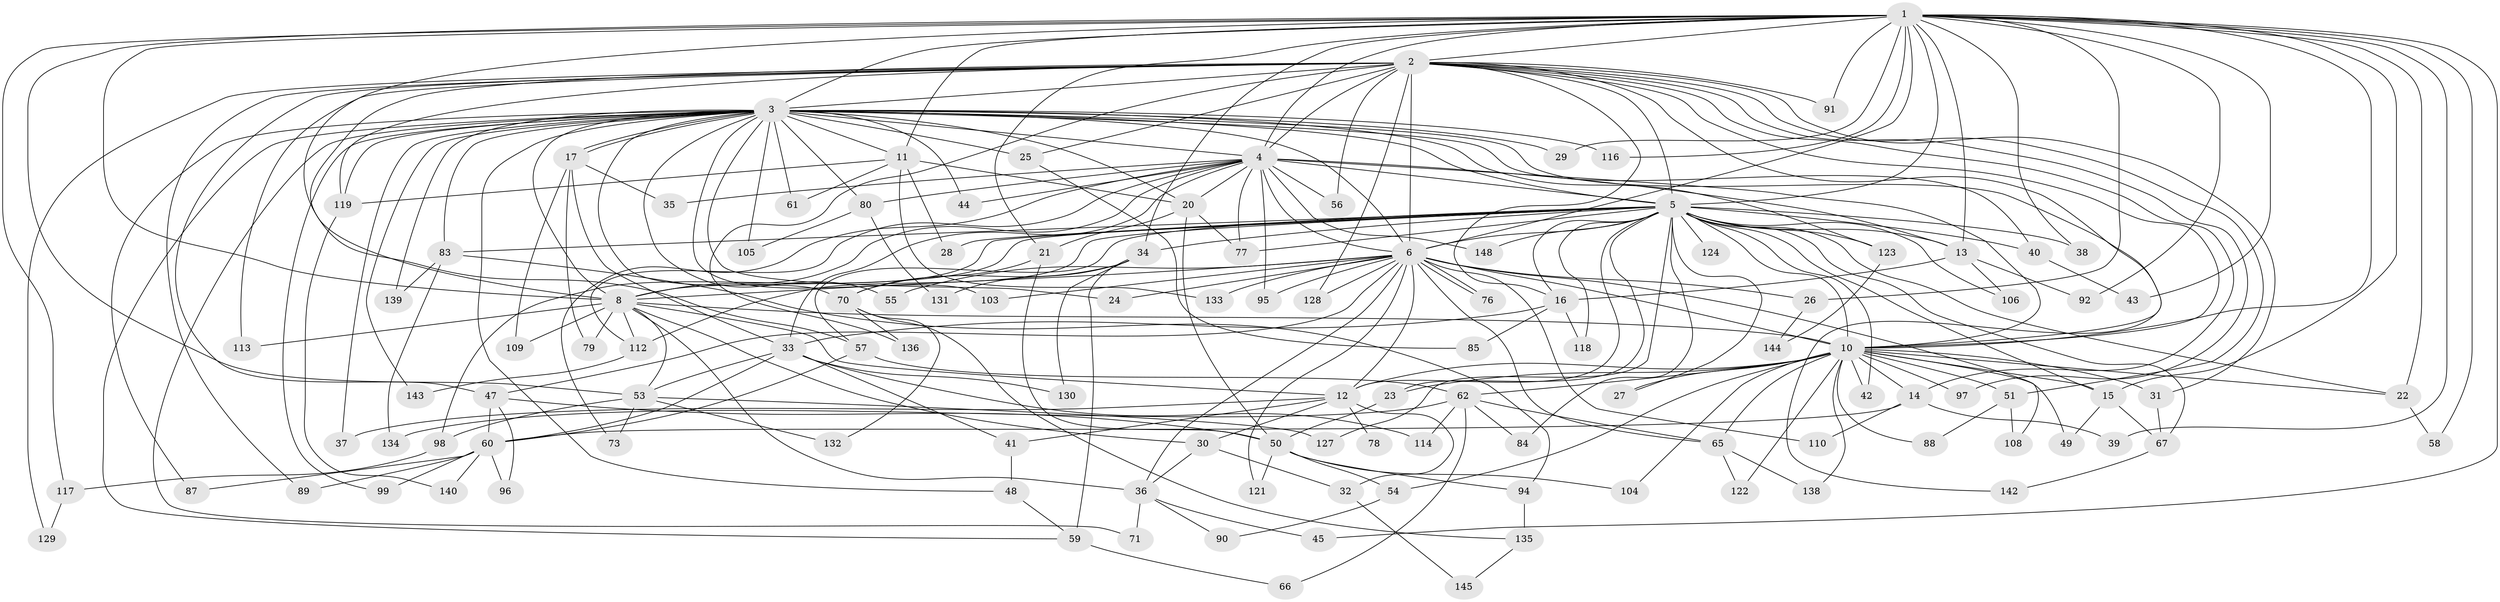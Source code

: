 // original degree distribution, {16: 0.006756756756756757, 28: 0.013513513513513514, 40: 0.006756756756756757, 21: 0.013513513513513514, 23: 0.006756756756756757, 26: 0.006756756756756757, 17: 0.006756756756756757, 22: 0.006756756756756757, 7: 0.033783783783783786, 5: 0.04054054054054054, 6: 0.033783783783783786, 2: 0.5743243243243243, 4: 0.0945945945945946, 3: 0.14189189189189189, 8: 0.013513513513513514}
// Generated by graph-tools (version 1.1) at 2025/10/02/27/25 16:10:57]
// undirected, 118 vertices, 267 edges
graph export_dot {
graph [start="1"]
  node [color=gray90,style=filled];
  1 [super="+9"];
  2 [super="+86"];
  3 [super="+68"];
  4 [super="+72"];
  5 [super="+7"];
  6 [super="+52"];
  8 [super="+74"];
  10 [super="+102"];
  11;
  12 [super="+18"];
  13 [super="+69"];
  14;
  15 [super="+19"];
  16 [super="+146"];
  17 [super="+46"];
  20 [super="+75"];
  21;
  22 [super="+93"];
  23;
  24;
  25;
  26;
  27;
  28;
  29;
  30;
  31;
  32;
  33 [super="+64"];
  34;
  35;
  36 [super="+111"];
  37;
  38;
  39;
  40;
  41;
  42;
  43;
  44;
  45;
  47 [super="+115"];
  48;
  49;
  50 [super="+81"];
  51;
  53 [super="+107"];
  54;
  55;
  56;
  57 [super="+141"];
  58;
  59 [super="+125"];
  60 [super="+63"];
  61;
  62;
  65 [super="+101"];
  66;
  67 [super="+147"];
  70 [super="+82"];
  71;
  73;
  76;
  77 [super="+137"];
  78;
  79;
  80;
  83 [super="+100"];
  84;
  85;
  87;
  88;
  89;
  90;
  91;
  92;
  94;
  95;
  96;
  97;
  98;
  99;
  103;
  104;
  105;
  106;
  108;
  109;
  110;
  112 [super="+120"];
  113;
  114;
  116;
  117;
  118;
  119 [super="+126"];
  121;
  122;
  123;
  124;
  127;
  128;
  129;
  130;
  131;
  132;
  133;
  134;
  135;
  136;
  138;
  139;
  140;
  142;
  143;
  144;
  145;
  148;
  1 -- 2 [weight=3];
  1 -- 3 [weight=2];
  1 -- 4 [weight=2];
  1 -- 5 [weight=4];
  1 -- 6 [weight=2];
  1 -- 8 [weight=2];
  1 -- 10 [weight=2];
  1 -- 13;
  1 -- 15;
  1 -- 21;
  1 -- 38;
  1 -- 43;
  1 -- 117;
  1 -- 11;
  1 -- 26;
  1 -- 91;
  1 -- 92;
  1 -- 29;
  1 -- 34;
  1 -- 39;
  1 -- 45;
  1 -- 116;
  1 -- 53;
  1 -- 57;
  1 -- 58;
  1 -- 22;
  2 -- 3 [weight=2];
  2 -- 4 [weight=2];
  2 -- 5 [weight=2];
  2 -- 6;
  2 -- 8;
  2 -- 10;
  2 -- 14;
  2 -- 25;
  2 -- 31;
  2 -- 47;
  2 -- 51;
  2 -- 56;
  2 -- 89;
  2 -- 91;
  2 -- 97;
  2 -- 113;
  2 -- 119;
  2 -- 128;
  2 -- 129;
  2 -- 136;
  2 -- 142;
  2 -- 16;
  3 -- 4;
  3 -- 5 [weight=2];
  3 -- 6;
  3 -- 8;
  3 -- 10 [weight=2];
  3 -- 11;
  3 -- 17 [weight=2];
  3 -- 17;
  3 -- 20;
  3 -- 24;
  3 -- 25;
  3 -- 29;
  3 -- 37;
  3 -- 40;
  3 -- 44;
  3 -- 48;
  3 -- 55;
  3 -- 59;
  3 -- 61;
  3 -- 70;
  3 -- 71;
  3 -- 80;
  3 -- 83 [weight=2];
  3 -- 87;
  3 -- 99;
  3 -- 103;
  3 -- 105;
  3 -- 116;
  3 -- 123;
  3 -- 139;
  3 -- 143;
  3 -- 119;
  4 -- 5 [weight=2];
  4 -- 6;
  4 -- 8;
  4 -- 10;
  4 -- 20;
  4 -- 33;
  4 -- 35;
  4 -- 44;
  4 -- 56;
  4 -- 73;
  4 -- 80;
  4 -- 95;
  4 -- 112;
  4 -- 148;
  4 -- 77;
  4 -- 13;
  5 -- 6 [weight=2];
  5 -- 8 [weight=2];
  5 -- 10 [weight=2];
  5 -- 16;
  5 -- 22;
  5 -- 23;
  5 -- 34;
  5 -- 40;
  5 -- 42;
  5 -- 77;
  5 -- 83;
  5 -- 98;
  5 -- 106;
  5 -- 118;
  5 -- 124 [weight=2];
  5 -- 148;
  5 -- 67;
  5 -- 13;
  5 -- 15;
  5 -- 84;
  5 -- 27;
  5 -- 28;
  5 -- 38;
  5 -- 57;
  5 -- 123;
  5 -- 127;
  5 -- 12;
  5 -- 112;
  6 -- 8;
  6 -- 10;
  6 -- 12;
  6 -- 24;
  6 -- 26;
  6 -- 36 [weight=2];
  6 -- 47;
  6 -- 55;
  6 -- 76;
  6 -- 76;
  6 -- 95;
  6 -- 103;
  6 -- 108;
  6 -- 110;
  6 -- 121;
  6 -- 128;
  6 -- 133;
  6 -- 65;
  8 -- 10;
  8 -- 30;
  8 -- 79;
  8 -- 109;
  8 -- 112;
  8 -- 113;
  8 -- 36;
  8 -- 53;
  8 -- 12;
  10 -- 12;
  10 -- 14;
  10 -- 22;
  10 -- 23;
  10 -- 27;
  10 -- 31;
  10 -- 42;
  10 -- 49;
  10 -- 51;
  10 -- 54;
  10 -- 62;
  10 -- 65;
  10 -- 88;
  10 -- 97;
  10 -- 104;
  10 -- 122;
  10 -- 138;
  10 -- 15;
  11 -- 28;
  11 -- 61;
  11 -- 119;
  11 -- 133;
  11 -- 20;
  12 -- 32;
  12 -- 37;
  12 -- 78;
  12 -- 41;
  12 -- 30;
  13 -- 16;
  13 -- 92;
  13 -- 106;
  14 -- 39;
  14 -- 60;
  14 -- 110;
  15 -- 49;
  15 -- 67;
  16 -- 85;
  16 -- 118;
  16 -- 33;
  17 -- 33;
  17 -- 35;
  17 -- 79;
  17 -- 109;
  20 -- 21;
  20 -- 50;
  20 -- 77;
  21 -- 50;
  21 -- 70;
  22 -- 58;
  23 -- 50;
  25 -- 85;
  26 -- 144;
  30 -- 32;
  30 -- 36;
  31 -- 67;
  32 -- 145;
  33 -- 41;
  33 -- 53;
  33 -- 60;
  33 -- 114;
  33 -- 130;
  34 -- 70;
  34 -- 130;
  34 -- 131;
  34 -- 59;
  36 -- 45;
  36 -- 71;
  36 -- 90;
  40 -- 43;
  41 -- 48;
  47 -- 96;
  47 -- 60;
  47 -- 50;
  48 -- 59;
  50 -- 54;
  50 -- 104;
  50 -- 121;
  50 -- 94;
  51 -- 88;
  51 -- 108;
  53 -- 73;
  53 -- 98;
  53 -- 132;
  53 -- 127;
  54 -- 90;
  57 -- 62;
  57 -- 60;
  59 -- 66;
  60 -- 87;
  60 -- 89;
  60 -- 96;
  60 -- 140;
  60 -- 99;
  62 -- 65;
  62 -- 66;
  62 -- 84;
  62 -- 114;
  62 -- 134;
  65 -- 122;
  65 -- 138;
  67 -- 142;
  70 -- 132;
  70 -- 135;
  70 -- 136;
  80 -- 105;
  80 -- 131;
  83 -- 94;
  83 -- 134;
  83 -- 139;
  94 -- 135;
  98 -- 117;
  112 -- 143;
  117 -- 129;
  119 -- 140;
  123 -- 144;
  135 -- 145;
}
